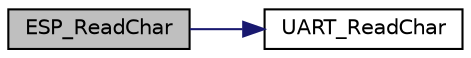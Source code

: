 digraph "ESP_ReadChar"
{
 // LATEX_PDF_SIZE
  edge [fontname="Helvetica",fontsize="10",labelfontname="Helvetica",labelfontsize="10"];
  node [fontname="Helvetica",fontsize="10",shape=record];
  rankdir="LR";
  Node1 [label="ESP_ReadChar",height=0.2,width=0.4,color="black", fillcolor="grey75", style="filled", fontcolor="black",tooltip="Receive a character from ESP."];
  Node1 -> Node2 [color="midnightblue",fontsize="10",style="solid",fontname="Helvetica"];
  Node2 [label="UART_ReadChar",height=0.2,width=0.4,color="black", fillcolor="white", style="filled",URL="$d8/d63/group__UART__Public__Functions.html#ga442c68e3b2bcd51ab4d0b4ec300c6bb1",tooltip="Read character from RX FIFO."];
}
